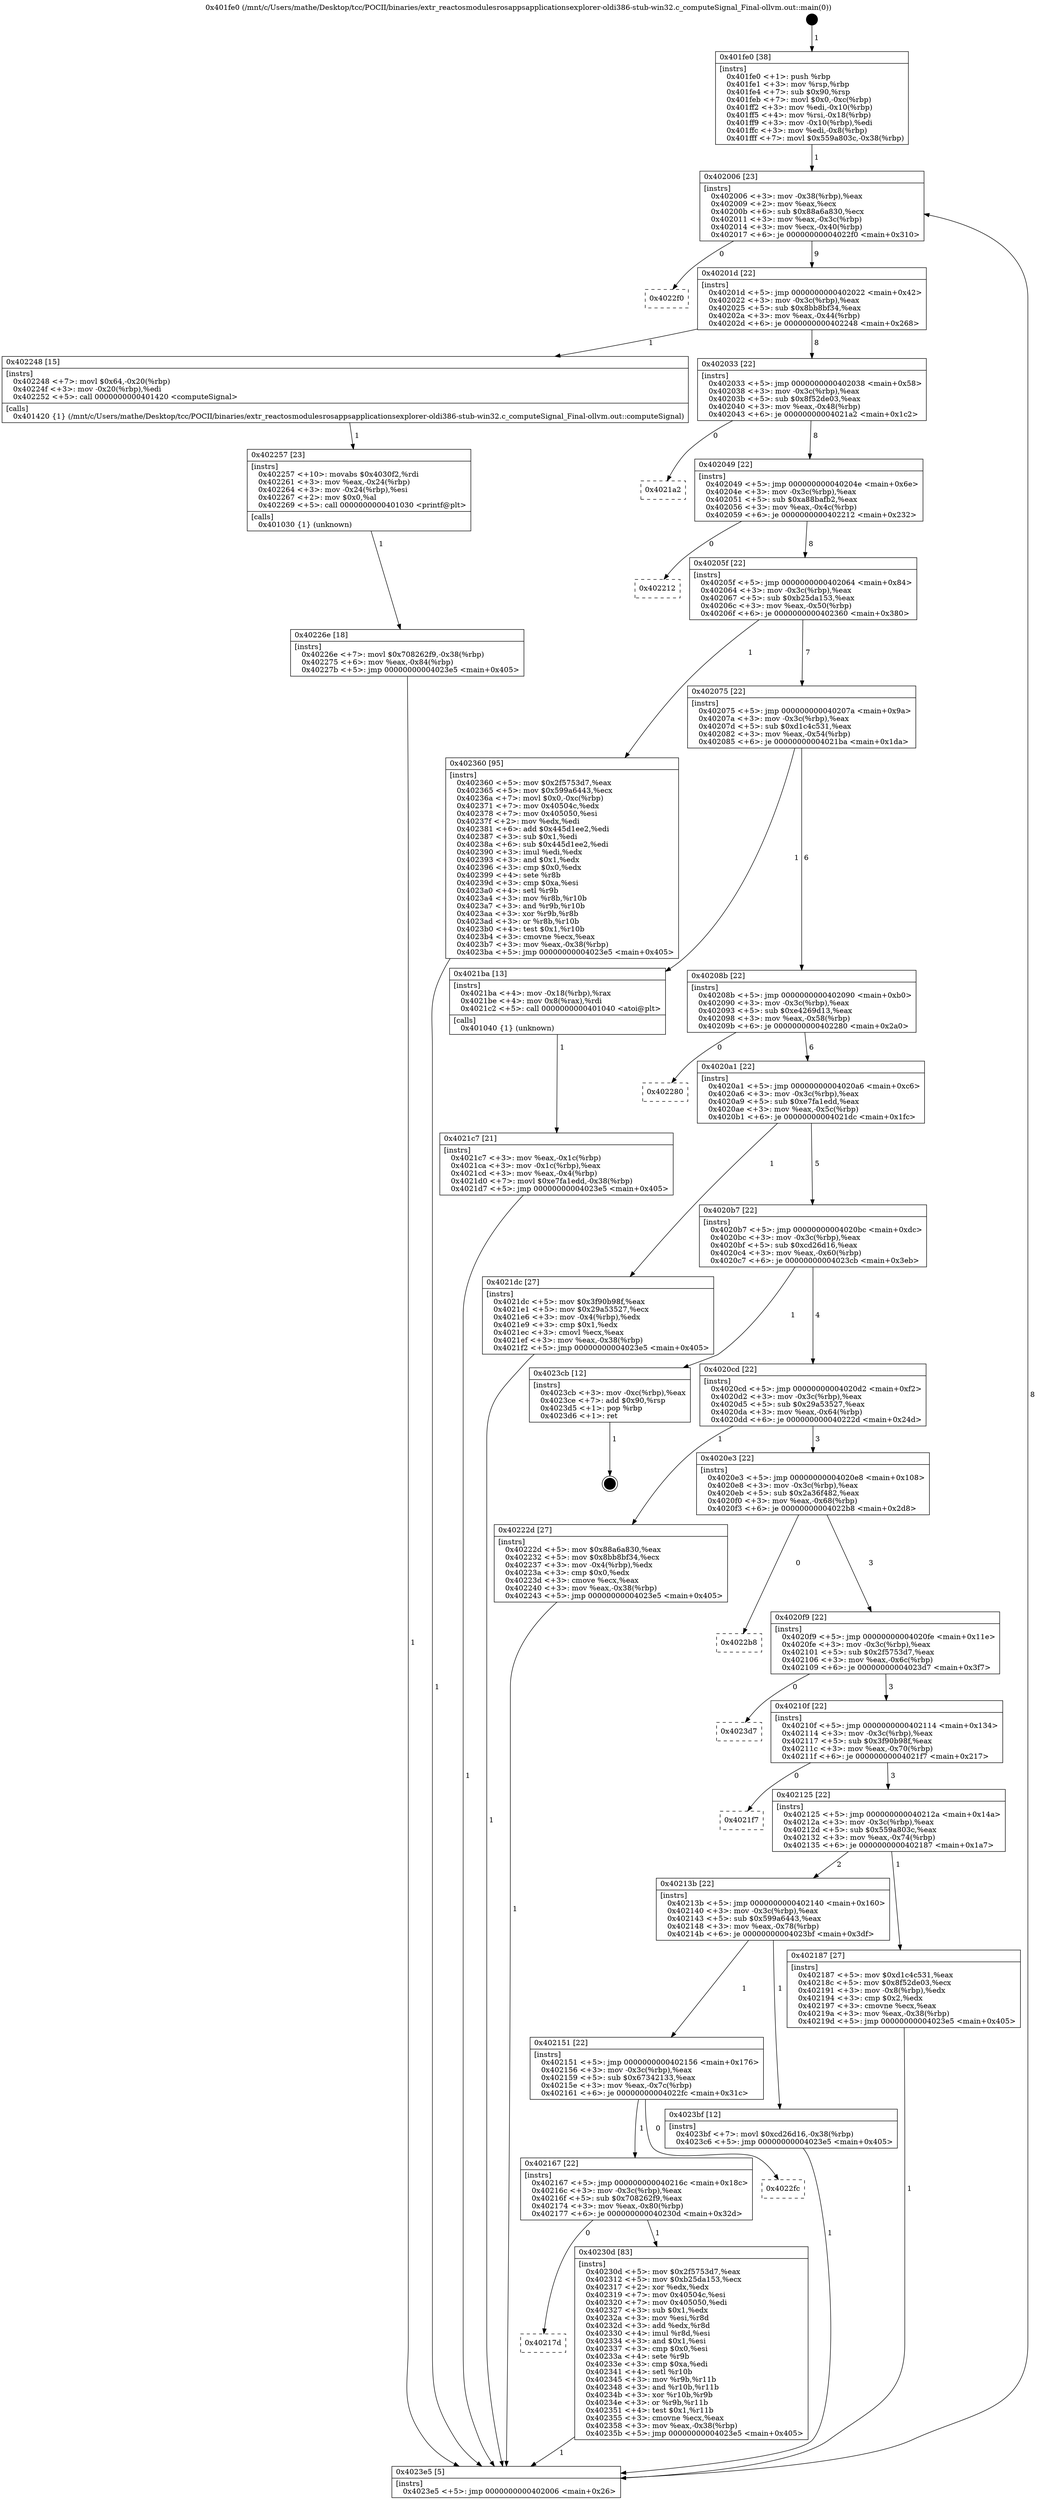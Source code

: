 digraph "0x401fe0" {
  label = "0x401fe0 (/mnt/c/Users/mathe/Desktop/tcc/POCII/binaries/extr_reactosmodulesrosappsapplicationsexplorer-oldi386-stub-win32.c_computeSignal_Final-ollvm.out::main(0))"
  labelloc = "t"
  node[shape=record]

  Entry [label="",width=0.3,height=0.3,shape=circle,fillcolor=black,style=filled]
  "0x402006" [label="{
     0x402006 [23]\l
     | [instrs]\l
     &nbsp;&nbsp;0x402006 \<+3\>: mov -0x38(%rbp),%eax\l
     &nbsp;&nbsp;0x402009 \<+2\>: mov %eax,%ecx\l
     &nbsp;&nbsp;0x40200b \<+6\>: sub $0x88a6a830,%ecx\l
     &nbsp;&nbsp;0x402011 \<+3\>: mov %eax,-0x3c(%rbp)\l
     &nbsp;&nbsp;0x402014 \<+3\>: mov %ecx,-0x40(%rbp)\l
     &nbsp;&nbsp;0x402017 \<+6\>: je 00000000004022f0 \<main+0x310\>\l
  }"]
  "0x4022f0" [label="{
     0x4022f0\l
  }", style=dashed]
  "0x40201d" [label="{
     0x40201d [22]\l
     | [instrs]\l
     &nbsp;&nbsp;0x40201d \<+5\>: jmp 0000000000402022 \<main+0x42\>\l
     &nbsp;&nbsp;0x402022 \<+3\>: mov -0x3c(%rbp),%eax\l
     &nbsp;&nbsp;0x402025 \<+5\>: sub $0x8bb8bf34,%eax\l
     &nbsp;&nbsp;0x40202a \<+3\>: mov %eax,-0x44(%rbp)\l
     &nbsp;&nbsp;0x40202d \<+6\>: je 0000000000402248 \<main+0x268\>\l
  }"]
  Exit [label="",width=0.3,height=0.3,shape=circle,fillcolor=black,style=filled,peripheries=2]
  "0x402248" [label="{
     0x402248 [15]\l
     | [instrs]\l
     &nbsp;&nbsp;0x402248 \<+7\>: movl $0x64,-0x20(%rbp)\l
     &nbsp;&nbsp;0x40224f \<+3\>: mov -0x20(%rbp),%edi\l
     &nbsp;&nbsp;0x402252 \<+5\>: call 0000000000401420 \<computeSignal\>\l
     | [calls]\l
     &nbsp;&nbsp;0x401420 \{1\} (/mnt/c/Users/mathe/Desktop/tcc/POCII/binaries/extr_reactosmodulesrosappsapplicationsexplorer-oldi386-stub-win32.c_computeSignal_Final-ollvm.out::computeSignal)\l
  }"]
  "0x402033" [label="{
     0x402033 [22]\l
     | [instrs]\l
     &nbsp;&nbsp;0x402033 \<+5\>: jmp 0000000000402038 \<main+0x58\>\l
     &nbsp;&nbsp;0x402038 \<+3\>: mov -0x3c(%rbp),%eax\l
     &nbsp;&nbsp;0x40203b \<+5\>: sub $0x8f52de03,%eax\l
     &nbsp;&nbsp;0x402040 \<+3\>: mov %eax,-0x48(%rbp)\l
     &nbsp;&nbsp;0x402043 \<+6\>: je 00000000004021a2 \<main+0x1c2\>\l
  }"]
  "0x40217d" [label="{
     0x40217d\l
  }", style=dashed]
  "0x4021a2" [label="{
     0x4021a2\l
  }", style=dashed]
  "0x402049" [label="{
     0x402049 [22]\l
     | [instrs]\l
     &nbsp;&nbsp;0x402049 \<+5\>: jmp 000000000040204e \<main+0x6e\>\l
     &nbsp;&nbsp;0x40204e \<+3\>: mov -0x3c(%rbp),%eax\l
     &nbsp;&nbsp;0x402051 \<+5\>: sub $0xa88bafb2,%eax\l
     &nbsp;&nbsp;0x402056 \<+3\>: mov %eax,-0x4c(%rbp)\l
     &nbsp;&nbsp;0x402059 \<+6\>: je 0000000000402212 \<main+0x232\>\l
  }"]
  "0x40230d" [label="{
     0x40230d [83]\l
     | [instrs]\l
     &nbsp;&nbsp;0x40230d \<+5\>: mov $0x2f5753d7,%eax\l
     &nbsp;&nbsp;0x402312 \<+5\>: mov $0xb25da153,%ecx\l
     &nbsp;&nbsp;0x402317 \<+2\>: xor %edx,%edx\l
     &nbsp;&nbsp;0x402319 \<+7\>: mov 0x40504c,%esi\l
     &nbsp;&nbsp;0x402320 \<+7\>: mov 0x405050,%edi\l
     &nbsp;&nbsp;0x402327 \<+3\>: sub $0x1,%edx\l
     &nbsp;&nbsp;0x40232a \<+3\>: mov %esi,%r8d\l
     &nbsp;&nbsp;0x40232d \<+3\>: add %edx,%r8d\l
     &nbsp;&nbsp;0x402330 \<+4\>: imul %r8d,%esi\l
     &nbsp;&nbsp;0x402334 \<+3\>: and $0x1,%esi\l
     &nbsp;&nbsp;0x402337 \<+3\>: cmp $0x0,%esi\l
     &nbsp;&nbsp;0x40233a \<+4\>: sete %r9b\l
     &nbsp;&nbsp;0x40233e \<+3\>: cmp $0xa,%edi\l
     &nbsp;&nbsp;0x402341 \<+4\>: setl %r10b\l
     &nbsp;&nbsp;0x402345 \<+3\>: mov %r9b,%r11b\l
     &nbsp;&nbsp;0x402348 \<+3\>: and %r10b,%r11b\l
     &nbsp;&nbsp;0x40234b \<+3\>: xor %r10b,%r9b\l
     &nbsp;&nbsp;0x40234e \<+3\>: or %r9b,%r11b\l
     &nbsp;&nbsp;0x402351 \<+4\>: test $0x1,%r11b\l
     &nbsp;&nbsp;0x402355 \<+3\>: cmovne %ecx,%eax\l
     &nbsp;&nbsp;0x402358 \<+3\>: mov %eax,-0x38(%rbp)\l
     &nbsp;&nbsp;0x40235b \<+5\>: jmp 00000000004023e5 \<main+0x405\>\l
  }"]
  "0x402212" [label="{
     0x402212\l
  }", style=dashed]
  "0x40205f" [label="{
     0x40205f [22]\l
     | [instrs]\l
     &nbsp;&nbsp;0x40205f \<+5\>: jmp 0000000000402064 \<main+0x84\>\l
     &nbsp;&nbsp;0x402064 \<+3\>: mov -0x3c(%rbp),%eax\l
     &nbsp;&nbsp;0x402067 \<+5\>: sub $0xb25da153,%eax\l
     &nbsp;&nbsp;0x40206c \<+3\>: mov %eax,-0x50(%rbp)\l
     &nbsp;&nbsp;0x40206f \<+6\>: je 0000000000402360 \<main+0x380\>\l
  }"]
  "0x402167" [label="{
     0x402167 [22]\l
     | [instrs]\l
     &nbsp;&nbsp;0x402167 \<+5\>: jmp 000000000040216c \<main+0x18c\>\l
     &nbsp;&nbsp;0x40216c \<+3\>: mov -0x3c(%rbp),%eax\l
     &nbsp;&nbsp;0x40216f \<+5\>: sub $0x708262f9,%eax\l
     &nbsp;&nbsp;0x402174 \<+3\>: mov %eax,-0x80(%rbp)\l
     &nbsp;&nbsp;0x402177 \<+6\>: je 000000000040230d \<main+0x32d\>\l
  }"]
  "0x402360" [label="{
     0x402360 [95]\l
     | [instrs]\l
     &nbsp;&nbsp;0x402360 \<+5\>: mov $0x2f5753d7,%eax\l
     &nbsp;&nbsp;0x402365 \<+5\>: mov $0x599a6443,%ecx\l
     &nbsp;&nbsp;0x40236a \<+7\>: movl $0x0,-0xc(%rbp)\l
     &nbsp;&nbsp;0x402371 \<+7\>: mov 0x40504c,%edx\l
     &nbsp;&nbsp;0x402378 \<+7\>: mov 0x405050,%esi\l
     &nbsp;&nbsp;0x40237f \<+2\>: mov %edx,%edi\l
     &nbsp;&nbsp;0x402381 \<+6\>: add $0x445d1ee2,%edi\l
     &nbsp;&nbsp;0x402387 \<+3\>: sub $0x1,%edi\l
     &nbsp;&nbsp;0x40238a \<+6\>: sub $0x445d1ee2,%edi\l
     &nbsp;&nbsp;0x402390 \<+3\>: imul %edi,%edx\l
     &nbsp;&nbsp;0x402393 \<+3\>: and $0x1,%edx\l
     &nbsp;&nbsp;0x402396 \<+3\>: cmp $0x0,%edx\l
     &nbsp;&nbsp;0x402399 \<+4\>: sete %r8b\l
     &nbsp;&nbsp;0x40239d \<+3\>: cmp $0xa,%esi\l
     &nbsp;&nbsp;0x4023a0 \<+4\>: setl %r9b\l
     &nbsp;&nbsp;0x4023a4 \<+3\>: mov %r8b,%r10b\l
     &nbsp;&nbsp;0x4023a7 \<+3\>: and %r9b,%r10b\l
     &nbsp;&nbsp;0x4023aa \<+3\>: xor %r9b,%r8b\l
     &nbsp;&nbsp;0x4023ad \<+3\>: or %r8b,%r10b\l
     &nbsp;&nbsp;0x4023b0 \<+4\>: test $0x1,%r10b\l
     &nbsp;&nbsp;0x4023b4 \<+3\>: cmovne %ecx,%eax\l
     &nbsp;&nbsp;0x4023b7 \<+3\>: mov %eax,-0x38(%rbp)\l
     &nbsp;&nbsp;0x4023ba \<+5\>: jmp 00000000004023e5 \<main+0x405\>\l
  }"]
  "0x402075" [label="{
     0x402075 [22]\l
     | [instrs]\l
     &nbsp;&nbsp;0x402075 \<+5\>: jmp 000000000040207a \<main+0x9a\>\l
     &nbsp;&nbsp;0x40207a \<+3\>: mov -0x3c(%rbp),%eax\l
     &nbsp;&nbsp;0x40207d \<+5\>: sub $0xd1c4c531,%eax\l
     &nbsp;&nbsp;0x402082 \<+3\>: mov %eax,-0x54(%rbp)\l
     &nbsp;&nbsp;0x402085 \<+6\>: je 00000000004021ba \<main+0x1da\>\l
  }"]
  "0x4022fc" [label="{
     0x4022fc\l
  }", style=dashed]
  "0x4021ba" [label="{
     0x4021ba [13]\l
     | [instrs]\l
     &nbsp;&nbsp;0x4021ba \<+4\>: mov -0x18(%rbp),%rax\l
     &nbsp;&nbsp;0x4021be \<+4\>: mov 0x8(%rax),%rdi\l
     &nbsp;&nbsp;0x4021c2 \<+5\>: call 0000000000401040 \<atoi@plt\>\l
     | [calls]\l
     &nbsp;&nbsp;0x401040 \{1\} (unknown)\l
  }"]
  "0x40208b" [label="{
     0x40208b [22]\l
     | [instrs]\l
     &nbsp;&nbsp;0x40208b \<+5\>: jmp 0000000000402090 \<main+0xb0\>\l
     &nbsp;&nbsp;0x402090 \<+3\>: mov -0x3c(%rbp),%eax\l
     &nbsp;&nbsp;0x402093 \<+5\>: sub $0xe4269d13,%eax\l
     &nbsp;&nbsp;0x402098 \<+3\>: mov %eax,-0x58(%rbp)\l
     &nbsp;&nbsp;0x40209b \<+6\>: je 0000000000402280 \<main+0x2a0\>\l
  }"]
  "0x402151" [label="{
     0x402151 [22]\l
     | [instrs]\l
     &nbsp;&nbsp;0x402151 \<+5\>: jmp 0000000000402156 \<main+0x176\>\l
     &nbsp;&nbsp;0x402156 \<+3\>: mov -0x3c(%rbp),%eax\l
     &nbsp;&nbsp;0x402159 \<+5\>: sub $0x67342133,%eax\l
     &nbsp;&nbsp;0x40215e \<+3\>: mov %eax,-0x7c(%rbp)\l
     &nbsp;&nbsp;0x402161 \<+6\>: je 00000000004022fc \<main+0x31c\>\l
  }"]
  "0x402280" [label="{
     0x402280\l
  }", style=dashed]
  "0x4020a1" [label="{
     0x4020a1 [22]\l
     | [instrs]\l
     &nbsp;&nbsp;0x4020a1 \<+5\>: jmp 00000000004020a6 \<main+0xc6\>\l
     &nbsp;&nbsp;0x4020a6 \<+3\>: mov -0x3c(%rbp),%eax\l
     &nbsp;&nbsp;0x4020a9 \<+5\>: sub $0xe7fa1edd,%eax\l
     &nbsp;&nbsp;0x4020ae \<+3\>: mov %eax,-0x5c(%rbp)\l
     &nbsp;&nbsp;0x4020b1 \<+6\>: je 00000000004021dc \<main+0x1fc\>\l
  }"]
  "0x4023bf" [label="{
     0x4023bf [12]\l
     | [instrs]\l
     &nbsp;&nbsp;0x4023bf \<+7\>: movl $0xcd26d16,-0x38(%rbp)\l
     &nbsp;&nbsp;0x4023c6 \<+5\>: jmp 00000000004023e5 \<main+0x405\>\l
  }"]
  "0x4021dc" [label="{
     0x4021dc [27]\l
     | [instrs]\l
     &nbsp;&nbsp;0x4021dc \<+5\>: mov $0x3f90b98f,%eax\l
     &nbsp;&nbsp;0x4021e1 \<+5\>: mov $0x29a53527,%ecx\l
     &nbsp;&nbsp;0x4021e6 \<+3\>: mov -0x4(%rbp),%edx\l
     &nbsp;&nbsp;0x4021e9 \<+3\>: cmp $0x1,%edx\l
     &nbsp;&nbsp;0x4021ec \<+3\>: cmovl %ecx,%eax\l
     &nbsp;&nbsp;0x4021ef \<+3\>: mov %eax,-0x38(%rbp)\l
     &nbsp;&nbsp;0x4021f2 \<+5\>: jmp 00000000004023e5 \<main+0x405\>\l
  }"]
  "0x4020b7" [label="{
     0x4020b7 [22]\l
     | [instrs]\l
     &nbsp;&nbsp;0x4020b7 \<+5\>: jmp 00000000004020bc \<main+0xdc\>\l
     &nbsp;&nbsp;0x4020bc \<+3\>: mov -0x3c(%rbp),%eax\l
     &nbsp;&nbsp;0x4020bf \<+5\>: sub $0xcd26d16,%eax\l
     &nbsp;&nbsp;0x4020c4 \<+3\>: mov %eax,-0x60(%rbp)\l
     &nbsp;&nbsp;0x4020c7 \<+6\>: je 00000000004023cb \<main+0x3eb\>\l
  }"]
  "0x40226e" [label="{
     0x40226e [18]\l
     | [instrs]\l
     &nbsp;&nbsp;0x40226e \<+7\>: movl $0x708262f9,-0x38(%rbp)\l
     &nbsp;&nbsp;0x402275 \<+6\>: mov %eax,-0x84(%rbp)\l
     &nbsp;&nbsp;0x40227b \<+5\>: jmp 00000000004023e5 \<main+0x405\>\l
  }"]
  "0x4023cb" [label="{
     0x4023cb [12]\l
     | [instrs]\l
     &nbsp;&nbsp;0x4023cb \<+3\>: mov -0xc(%rbp),%eax\l
     &nbsp;&nbsp;0x4023ce \<+7\>: add $0x90,%rsp\l
     &nbsp;&nbsp;0x4023d5 \<+1\>: pop %rbp\l
     &nbsp;&nbsp;0x4023d6 \<+1\>: ret\l
  }"]
  "0x4020cd" [label="{
     0x4020cd [22]\l
     | [instrs]\l
     &nbsp;&nbsp;0x4020cd \<+5\>: jmp 00000000004020d2 \<main+0xf2\>\l
     &nbsp;&nbsp;0x4020d2 \<+3\>: mov -0x3c(%rbp),%eax\l
     &nbsp;&nbsp;0x4020d5 \<+5\>: sub $0x29a53527,%eax\l
     &nbsp;&nbsp;0x4020da \<+3\>: mov %eax,-0x64(%rbp)\l
     &nbsp;&nbsp;0x4020dd \<+6\>: je 000000000040222d \<main+0x24d\>\l
  }"]
  "0x402257" [label="{
     0x402257 [23]\l
     | [instrs]\l
     &nbsp;&nbsp;0x402257 \<+10\>: movabs $0x4030f2,%rdi\l
     &nbsp;&nbsp;0x402261 \<+3\>: mov %eax,-0x24(%rbp)\l
     &nbsp;&nbsp;0x402264 \<+3\>: mov -0x24(%rbp),%esi\l
     &nbsp;&nbsp;0x402267 \<+2\>: mov $0x0,%al\l
     &nbsp;&nbsp;0x402269 \<+5\>: call 0000000000401030 \<printf@plt\>\l
     | [calls]\l
     &nbsp;&nbsp;0x401030 \{1\} (unknown)\l
  }"]
  "0x40222d" [label="{
     0x40222d [27]\l
     | [instrs]\l
     &nbsp;&nbsp;0x40222d \<+5\>: mov $0x88a6a830,%eax\l
     &nbsp;&nbsp;0x402232 \<+5\>: mov $0x8bb8bf34,%ecx\l
     &nbsp;&nbsp;0x402237 \<+3\>: mov -0x4(%rbp),%edx\l
     &nbsp;&nbsp;0x40223a \<+3\>: cmp $0x0,%edx\l
     &nbsp;&nbsp;0x40223d \<+3\>: cmove %ecx,%eax\l
     &nbsp;&nbsp;0x402240 \<+3\>: mov %eax,-0x38(%rbp)\l
     &nbsp;&nbsp;0x402243 \<+5\>: jmp 00000000004023e5 \<main+0x405\>\l
  }"]
  "0x4020e3" [label="{
     0x4020e3 [22]\l
     | [instrs]\l
     &nbsp;&nbsp;0x4020e3 \<+5\>: jmp 00000000004020e8 \<main+0x108\>\l
     &nbsp;&nbsp;0x4020e8 \<+3\>: mov -0x3c(%rbp),%eax\l
     &nbsp;&nbsp;0x4020eb \<+5\>: sub $0x2a36f482,%eax\l
     &nbsp;&nbsp;0x4020f0 \<+3\>: mov %eax,-0x68(%rbp)\l
     &nbsp;&nbsp;0x4020f3 \<+6\>: je 00000000004022b8 \<main+0x2d8\>\l
  }"]
  "0x4021c7" [label="{
     0x4021c7 [21]\l
     | [instrs]\l
     &nbsp;&nbsp;0x4021c7 \<+3\>: mov %eax,-0x1c(%rbp)\l
     &nbsp;&nbsp;0x4021ca \<+3\>: mov -0x1c(%rbp),%eax\l
     &nbsp;&nbsp;0x4021cd \<+3\>: mov %eax,-0x4(%rbp)\l
     &nbsp;&nbsp;0x4021d0 \<+7\>: movl $0xe7fa1edd,-0x38(%rbp)\l
     &nbsp;&nbsp;0x4021d7 \<+5\>: jmp 00000000004023e5 \<main+0x405\>\l
  }"]
  "0x4022b8" [label="{
     0x4022b8\l
  }", style=dashed]
  "0x4020f9" [label="{
     0x4020f9 [22]\l
     | [instrs]\l
     &nbsp;&nbsp;0x4020f9 \<+5\>: jmp 00000000004020fe \<main+0x11e\>\l
     &nbsp;&nbsp;0x4020fe \<+3\>: mov -0x3c(%rbp),%eax\l
     &nbsp;&nbsp;0x402101 \<+5\>: sub $0x2f5753d7,%eax\l
     &nbsp;&nbsp;0x402106 \<+3\>: mov %eax,-0x6c(%rbp)\l
     &nbsp;&nbsp;0x402109 \<+6\>: je 00000000004023d7 \<main+0x3f7\>\l
  }"]
  "0x401fe0" [label="{
     0x401fe0 [38]\l
     | [instrs]\l
     &nbsp;&nbsp;0x401fe0 \<+1\>: push %rbp\l
     &nbsp;&nbsp;0x401fe1 \<+3\>: mov %rsp,%rbp\l
     &nbsp;&nbsp;0x401fe4 \<+7\>: sub $0x90,%rsp\l
     &nbsp;&nbsp;0x401feb \<+7\>: movl $0x0,-0xc(%rbp)\l
     &nbsp;&nbsp;0x401ff2 \<+3\>: mov %edi,-0x10(%rbp)\l
     &nbsp;&nbsp;0x401ff5 \<+4\>: mov %rsi,-0x18(%rbp)\l
     &nbsp;&nbsp;0x401ff9 \<+3\>: mov -0x10(%rbp),%edi\l
     &nbsp;&nbsp;0x401ffc \<+3\>: mov %edi,-0x8(%rbp)\l
     &nbsp;&nbsp;0x401fff \<+7\>: movl $0x559a803c,-0x38(%rbp)\l
  }"]
  "0x4023d7" [label="{
     0x4023d7\l
  }", style=dashed]
  "0x40210f" [label="{
     0x40210f [22]\l
     | [instrs]\l
     &nbsp;&nbsp;0x40210f \<+5\>: jmp 0000000000402114 \<main+0x134\>\l
     &nbsp;&nbsp;0x402114 \<+3\>: mov -0x3c(%rbp),%eax\l
     &nbsp;&nbsp;0x402117 \<+5\>: sub $0x3f90b98f,%eax\l
     &nbsp;&nbsp;0x40211c \<+3\>: mov %eax,-0x70(%rbp)\l
     &nbsp;&nbsp;0x40211f \<+6\>: je 00000000004021f7 \<main+0x217\>\l
  }"]
  "0x4023e5" [label="{
     0x4023e5 [5]\l
     | [instrs]\l
     &nbsp;&nbsp;0x4023e5 \<+5\>: jmp 0000000000402006 \<main+0x26\>\l
  }"]
  "0x4021f7" [label="{
     0x4021f7\l
  }", style=dashed]
  "0x402125" [label="{
     0x402125 [22]\l
     | [instrs]\l
     &nbsp;&nbsp;0x402125 \<+5\>: jmp 000000000040212a \<main+0x14a\>\l
     &nbsp;&nbsp;0x40212a \<+3\>: mov -0x3c(%rbp),%eax\l
     &nbsp;&nbsp;0x40212d \<+5\>: sub $0x559a803c,%eax\l
     &nbsp;&nbsp;0x402132 \<+3\>: mov %eax,-0x74(%rbp)\l
     &nbsp;&nbsp;0x402135 \<+6\>: je 0000000000402187 \<main+0x1a7\>\l
  }"]
  "0x40213b" [label="{
     0x40213b [22]\l
     | [instrs]\l
     &nbsp;&nbsp;0x40213b \<+5\>: jmp 0000000000402140 \<main+0x160\>\l
     &nbsp;&nbsp;0x402140 \<+3\>: mov -0x3c(%rbp),%eax\l
     &nbsp;&nbsp;0x402143 \<+5\>: sub $0x599a6443,%eax\l
     &nbsp;&nbsp;0x402148 \<+3\>: mov %eax,-0x78(%rbp)\l
     &nbsp;&nbsp;0x40214b \<+6\>: je 00000000004023bf \<main+0x3df\>\l
  }"]
  "0x402187" [label="{
     0x402187 [27]\l
     | [instrs]\l
     &nbsp;&nbsp;0x402187 \<+5\>: mov $0xd1c4c531,%eax\l
     &nbsp;&nbsp;0x40218c \<+5\>: mov $0x8f52de03,%ecx\l
     &nbsp;&nbsp;0x402191 \<+3\>: mov -0x8(%rbp),%edx\l
     &nbsp;&nbsp;0x402194 \<+3\>: cmp $0x2,%edx\l
     &nbsp;&nbsp;0x402197 \<+3\>: cmovne %ecx,%eax\l
     &nbsp;&nbsp;0x40219a \<+3\>: mov %eax,-0x38(%rbp)\l
     &nbsp;&nbsp;0x40219d \<+5\>: jmp 00000000004023e5 \<main+0x405\>\l
  }"]
  Entry -> "0x401fe0" [label=" 1"]
  "0x402006" -> "0x4022f0" [label=" 0"]
  "0x402006" -> "0x40201d" [label=" 9"]
  "0x4023cb" -> Exit [label=" 1"]
  "0x40201d" -> "0x402248" [label=" 1"]
  "0x40201d" -> "0x402033" [label=" 8"]
  "0x4023bf" -> "0x4023e5" [label=" 1"]
  "0x402033" -> "0x4021a2" [label=" 0"]
  "0x402033" -> "0x402049" [label=" 8"]
  "0x402360" -> "0x4023e5" [label=" 1"]
  "0x402049" -> "0x402212" [label=" 0"]
  "0x402049" -> "0x40205f" [label=" 8"]
  "0x40230d" -> "0x4023e5" [label=" 1"]
  "0x40205f" -> "0x402360" [label=" 1"]
  "0x40205f" -> "0x402075" [label=" 7"]
  "0x402167" -> "0x40230d" [label=" 1"]
  "0x402075" -> "0x4021ba" [label=" 1"]
  "0x402075" -> "0x40208b" [label=" 6"]
  "0x402167" -> "0x40217d" [label=" 0"]
  "0x40208b" -> "0x402280" [label=" 0"]
  "0x40208b" -> "0x4020a1" [label=" 6"]
  "0x402151" -> "0x4022fc" [label=" 0"]
  "0x4020a1" -> "0x4021dc" [label=" 1"]
  "0x4020a1" -> "0x4020b7" [label=" 5"]
  "0x402151" -> "0x402167" [label=" 1"]
  "0x4020b7" -> "0x4023cb" [label=" 1"]
  "0x4020b7" -> "0x4020cd" [label=" 4"]
  "0x40213b" -> "0x4023bf" [label=" 1"]
  "0x4020cd" -> "0x40222d" [label=" 1"]
  "0x4020cd" -> "0x4020e3" [label=" 3"]
  "0x40213b" -> "0x402151" [label=" 1"]
  "0x4020e3" -> "0x4022b8" [label=" 0"]
  "0x4020e3" -> "0x4020f9" [label=" 3"]
  "0x40226e" -> "0x4023e5" [label=" 1"]
  "0x4020f9" -> "0x4023d7" [label=" 0"]
  "0x4020f9" -> "0x40210f" [label=" 3"]
  "0x402257" -> "0x40226e" [label=" 1"]
  "0x40210f" -> "0x4021f7" [label=" 0"]
  "0x40210f" -> "0x402125" [label=" 3"]
  "0x402248" -> "0x402257" [label=" 1"]
  "0x402125" -> "0x402187" [label=" 1"]
  "0x402125" -> "0x40213b" [label=" 2"]
  "0x402187" -> "0x4023e5" [label=" 1"]
  "0x401fe0" -> "0x402006" [label=" 1"]
  "0x4023e5" -> "0x402006" [label=" 8"]
  "0x4021ba" -> "0x4021c7" [label=" 1"]
  "0x4021c7" -> "0x4023e5" [label=" 1"]
  "0x4021dc" -> "0x4023e5" [label=" 1"]
  "0x40222d" -> "0x4023e5" [label=" 1"]
}
